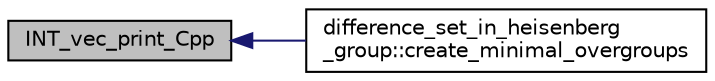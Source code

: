 digraph "INT_vec_print_Cpp"
{
  edge [fontname="Helvetica",fontsize="10",labelfontname="Helvetica",labelfontsize="10"];
  node [fontname="Helvetica",fontsize="10",shape=record];
  rankdir="LR";
  Node3045 [label="INT_vec_print_Cpp",height=0.2,width=0.4,color="black", fillcolor="grey75", style="filled", fontcolor="black"];
  Node3045 -> Node3046 [dir="back",color="midnightblue",fontsize="10",style="solid",fontname="Helvetica"];
  Node3046 [label="difference_set_in_heisenberg\l_group::create_minimal_overgroups",height=0.2,width=0.4,color="black", fillcolor="white", style="filled",URL="$de/d8a/classdifference__set__in__heisenberg__group.html#a9bde5ad5da3ebaebf98fbfd3e8110b79"];
}
